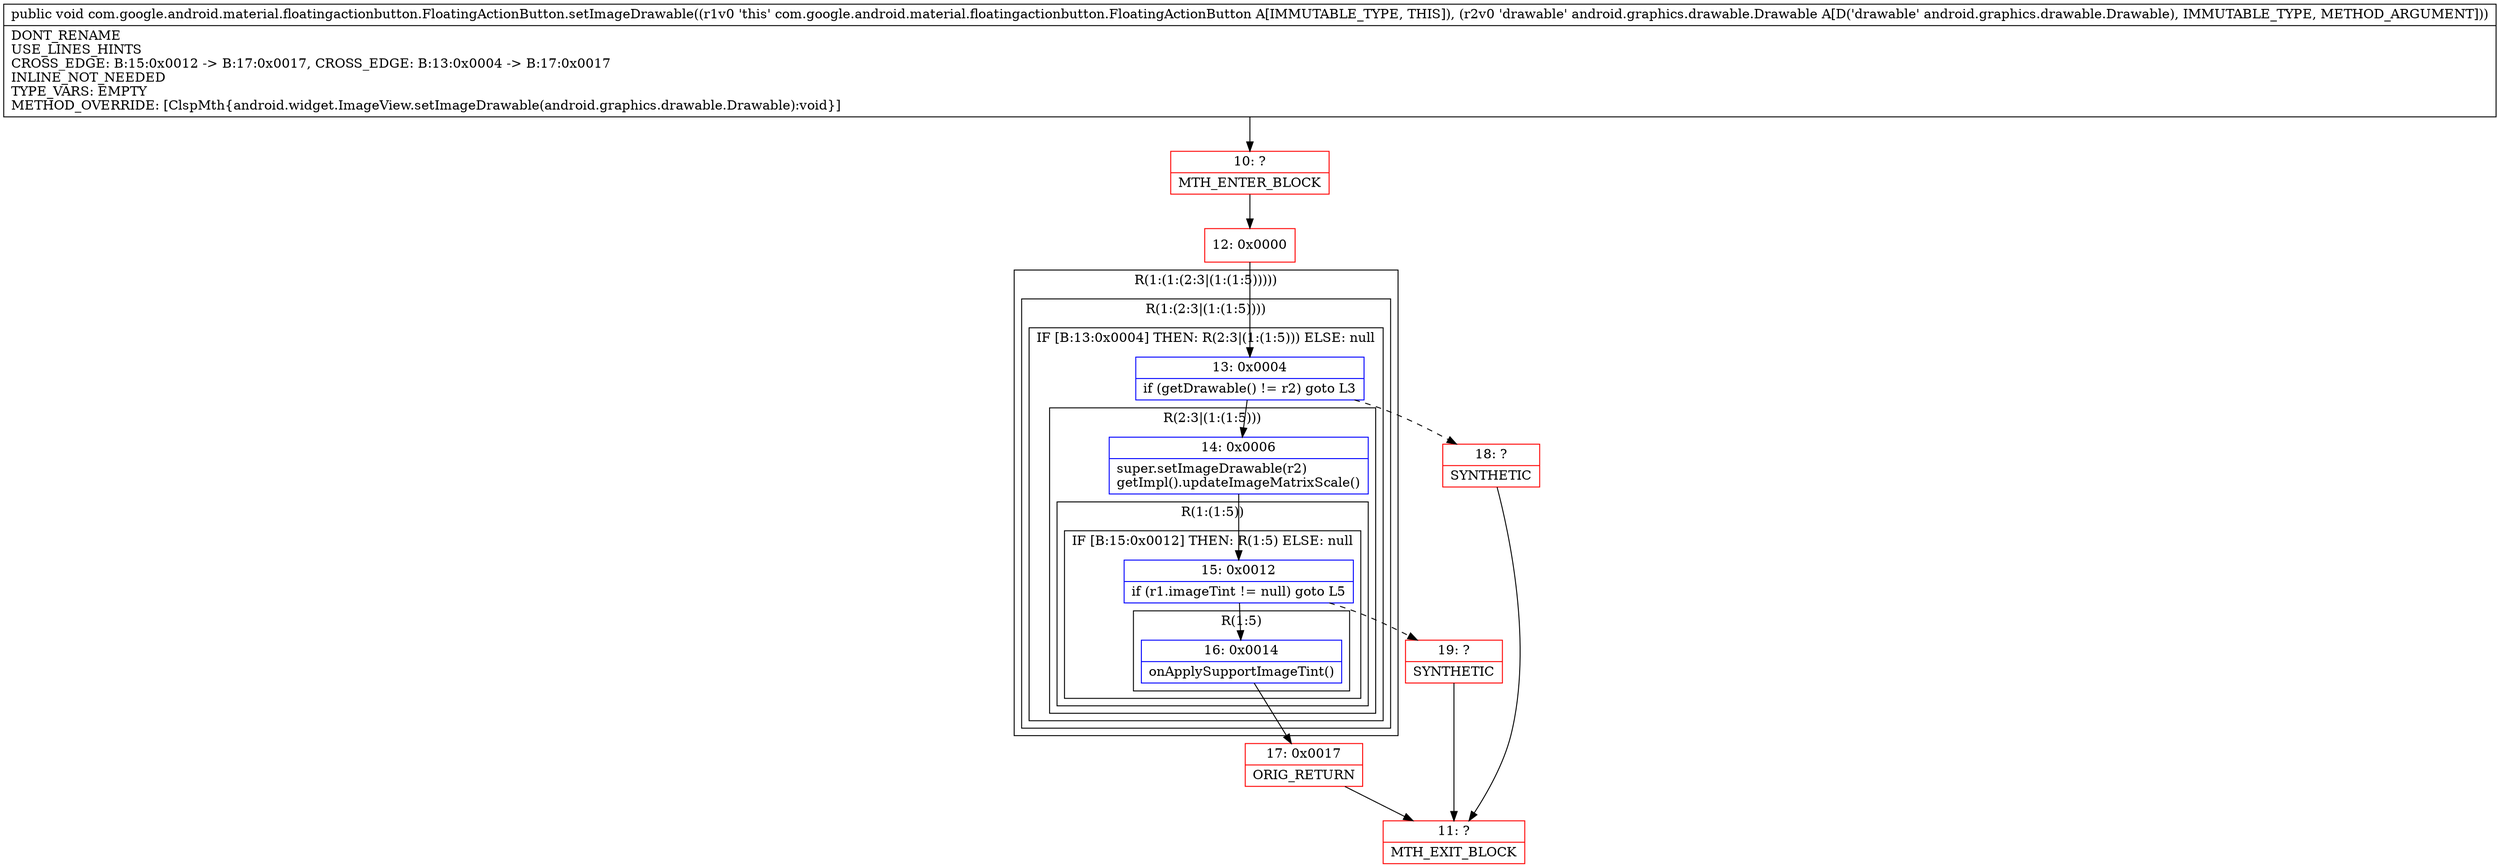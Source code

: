 digraph "CFG forcom.google.android.material.floatingactionbutton.FloatingActionButton.setImageDrawable(Landroid\/graphics\/drawable\/Drawable;)V" {
subgraph cluster_Region_774913486 {
label = "R(1:(1:(2:3|(1:(1:5)))))";
node [shape=record,color=blue];
subgraph cluster_Region_1730893924 {
label = "R(1:(2:3|(1:(1:5))))";
node [shape=record,color=blue];
subgraph cluster_IfRegion_1516977879 {
label = "IF [B:13:0x0004] THEN: R(2:3|(1:(1:5))) ELSE: null";
node [shape=record,color=blue];
Node_13 [shape=record,label="{13\:\ 0x0004|if (getDrawable() != r2) goto L3\l}"];
subgraph cluster_Region_557561438 {
label = "R(2:3|(1:(1:5)))";
node [shape=record,color=blue];
Node_14 [shape=record,label="{14\:\ 0x0006|super.setImageDrawable(r2)\lgetImpl().updateImageMatrixScale()\l}"];
subgraph cluster_Region_248132090 {
label = "R(1:(1:5))";
node [shape=record,color=blue];
subgraph cluster_IfRegion_866103359 {
label = "IF [B:15:0x0012] THEN: R(1:5) ELSE: null";
node [shape=record,color=blue];
Node_15 [shape=record,label="{15\:\ 0x0012|if (r1.imageTint != null) goto L5\l}"];
subgraph cluster_Region_813804829 {
label = "R(1:5)";
node [shape=record,color=blue];
Node_16 [shape=record,label="{16\:\ 0x0014|onApplySupportImageTint()\l}"];
}
}
}
}
}
}
}
Node_10 [shape=record,color=red,label="{10\:\ ?|MTH_ENTER_BLOCK\l}"];
Node_12 [shape=record,color=red,label="{12\:\ 0x0000}"];
Node_17 [shape=record,color=red,label="{17\:\ 0x0017|ORIG_RETURN\l}"];
Node_11 [shape=record,color=red,label="{11\:\ ?|MTH_EXIT_BLOCK\l}"];
Node_19 [shape=record,color=red,label="{19\:\ ?|SYNTHETIC\l}"];
Node_18 [shape=record,color=red,label="{18\:\ ?|SYNTHETIC\l}"];
MethodNode[shape=record,label="{public void com.google.android.material.floatingactionbutton.FloatingActionButton.setImageDrawable((r1v0 'this' com.google.android.material.floatingactionbutton.FloatingActionButton A[IMMUTABLE_TYPE, THIS]), (r2v0 'drawable' android.graphics.drawable.Drawable A[D('drawable' android.graphics.drawable.Drawable), IMMUTABLE_TYPE, METHOD_ARGUMENT]))  | DONT_RENAME\lUSE_LINES_HINTS\lCROSS_EDGE: B:15:0x0012 \-\> B:17:0x0017, CROSS_EDGE: B:13:0x0004 \-\> B:17:0x0017\lINLINE_NOT_NEEDED\lTYPE_VARS: EMPTY\lMETHOD_OVERRIDE: [ClspMth\{android.widget.ImageView.setImageDrawable(android.graphics.drawable.Drawable):void\}]\l}"];
MethodNode -> Node_10;Node_13 -> Node_14;
Node_13 -> Node_18[style=dashed];
Node_14 -> Node_15;
Node_15 -> Node_16;
Node_15 -> Node_19[style=dashed];
Node_16 -> Node_17;
Node_10 -> Node_12;
Node_12 -> Node_13;
Node_17 -> Node_11;
Node_19 -> Node_11;
Node_18 -> Node_11;
}

